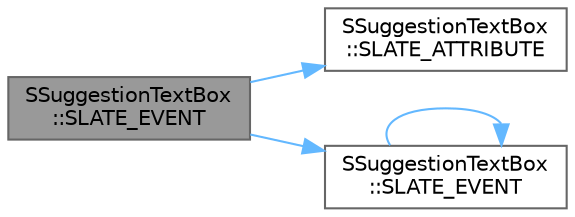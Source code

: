 digraph "SSuggestionTextBox::SLATE_EVENT"
{
 // INTERACTIVE_SVG=YES
 // LATEX_PDF_SIZE
  bgcolor="transparent";
  edge [fontname=Helvetica,fontsize=10,labelfontname=Helvetica,labelfontsize=10];
  node [fontname=Helvetica,fontsize=10,shape=box,height=0.2,width=0.4];
  rankdir="LR";
  Node1 [id="Node000001",label="SSuggestionTextBox\l::SLATE_EVENT",height=0.2,width=0.4,color="gray40", fillcolor="grey60", style="filled", fontcolor="black",tooltip="Called when the text has been committed."];
  Node1 -> Node2 [id="edge1_Node000001_Node000002",color="steelblue1",style="solid",tooltip=" "];
  Node2 [id="Node000002",label="SSuggestionTextBox\l::SLATE_ATTRIBUTE",height=0.2,width=0.4,color="grey40", fillcolor="white", style="filled",URL="$de/d8c/classSSuggestionTextBox.html#a3fe9a0d1fe6ed0d42806aaf64b32b897",tooltip="The color of the background/border around the editable text."];
  Node1 -> Node3 [id="edge2_Node000001_Node000003",color="steelblue1",style="solid",tooltip=" "];
  Node3 [id="Node000003",label="SSuggestionTextBox\l::SLATE_EVENT",height=0.2,width=0.4,color="grey40", fillcolor="white", style="filled",URL="$de/d8c/classSSuggestionTextBox.html#adffdd30b7ae64bbef22fea6b983bf8e1",tooltip="Called before the suggestion list is shown."];
  Node3 -> Node3 [id="edge3_Node000003_Node000003",color="steelblue1",style="solid",tooltip=" "];
}
